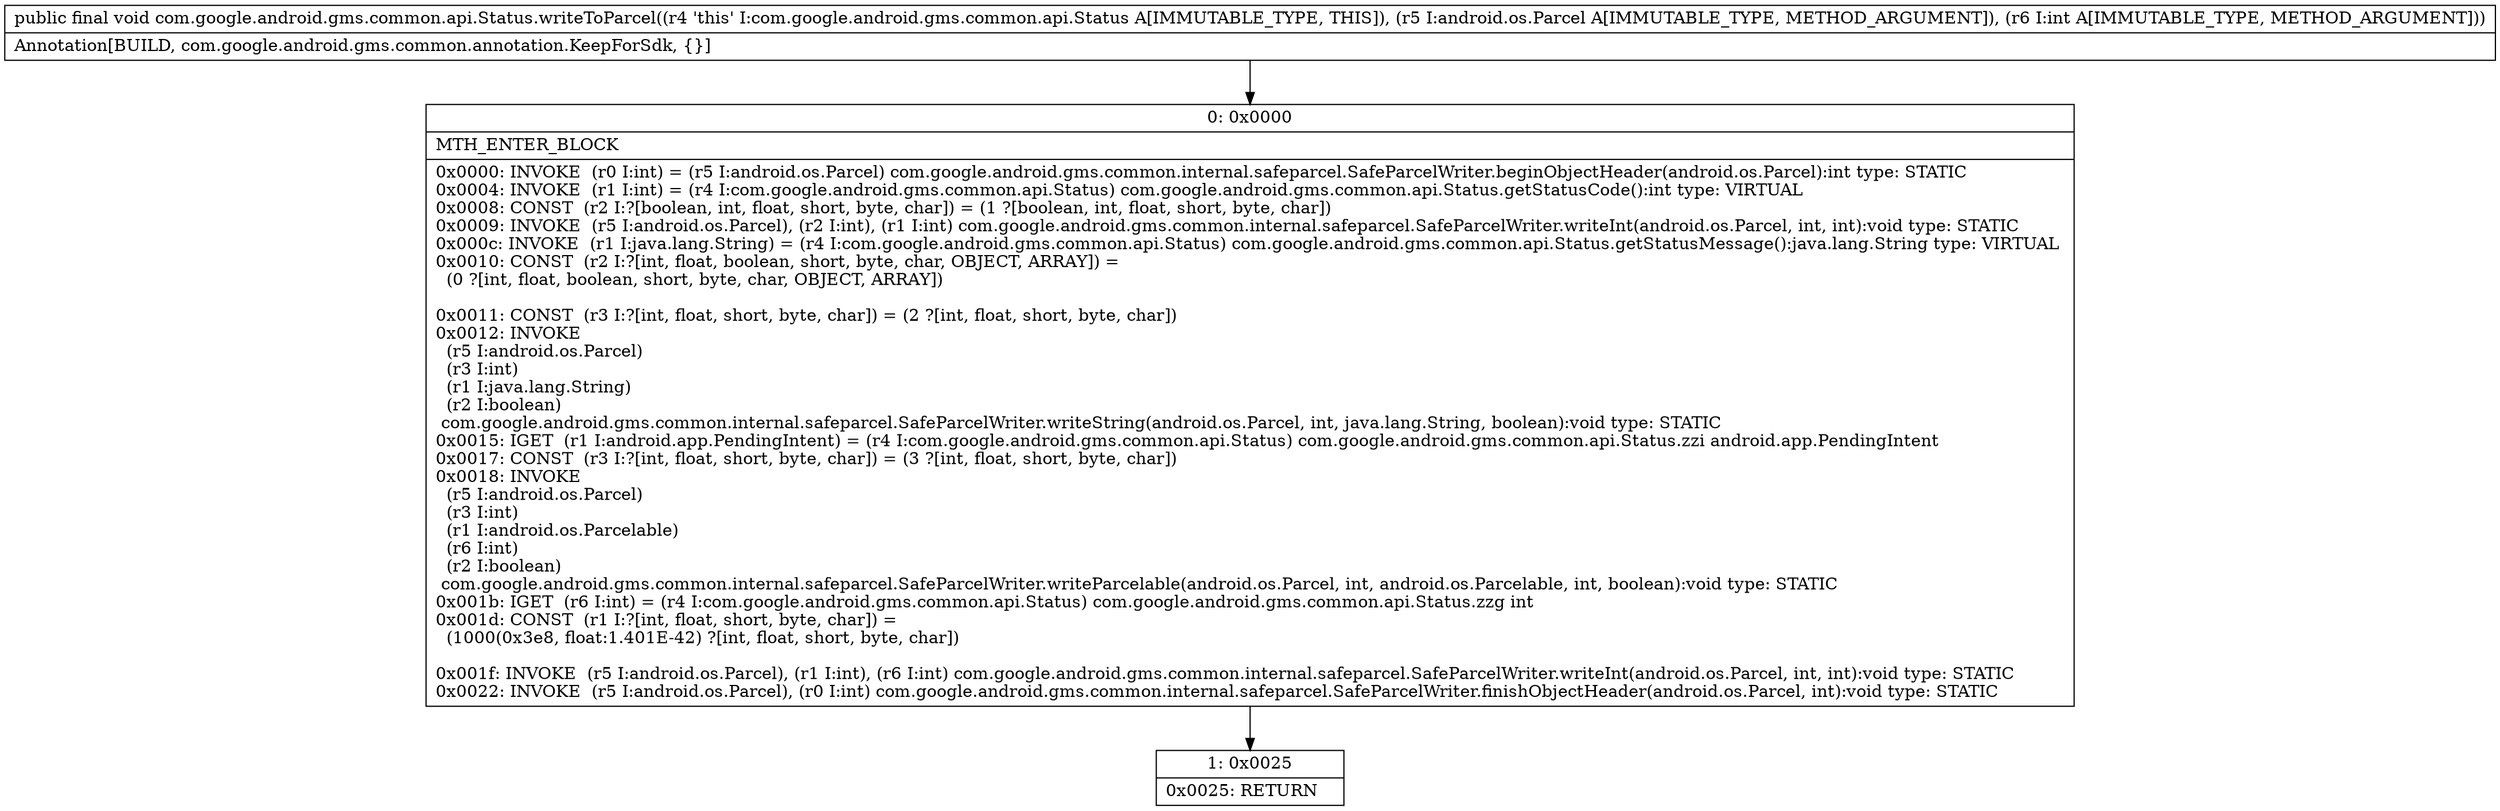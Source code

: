 digraph "CFG forcom.google.android.gms.common.api.Status.writeToParcel(Landroid\/os\/Parcel;I)V" {
Node_0 [shape=record,label="{0\:\ 0x0000|MTH_ENTER_BLOCK\l|0x0000: INVOKE  (r0 I:int) = (r5 I:android.os.Parcel) com.google.android.gms.common.internal.safeparcel.SafeParcelWriter.beginObjectHeader(android.os.Parcel):int type: STATIC \l0x0004: INVOKE  (r1 I:int) = (r4 I:com.google.android.gms.common.api.Status) com.google.android.gms.common.api.Status.getStatusCode():int type: VIRTUAL \l0x0008: CONST  (r2 I:?[boolean, int, float, short, byte, char]) = (1 ?[boolean, int, float, short, byte, char]) \l0x0009: INVOKE  (r5 I:android.os.Parcel), (r2 I:int), (r1 I:int) com.google.android.gms.common.internal.safeparcel.SafeParcelWriter.writeInt(android.os.Parcel, int, int):void type: STATIC \l0x000c: INVOKE  (r1 I:java.lang.String) = (r4 I:com.google.android.gms.common.api.Status) com.google.android.gms.common.api.Status.getStatusMessage():java.lang.String type: VIRTUAL \l0x0010: CONST  (r2 I:?[int, float, boolean, short, byte, char, OBJECT, ARRAY]) = \l  (0 ?[int, float, boolean, short, byte, char, OBJECT, ARRAY])\l \l0x0011: CONST  (r3 I:?[int, float, short, byte, char]) = (2 ?[int, float, short, byte, char]) \l0x0012: INVOKE  \l  (r5 I:android.os.Parcel)\l  (r3 I:int)\l  (r1 I:java.lang.String)\l  (r2 I:boolean)\l com.google.android.gms.common.internal.safeparcel.SafeParcelWriter.writeString(android.os.Parcel, int, java.lang.String, boolean):void type: STATIC \l0x0015: IGET  (r1 I:android.app.PendingIntent) = (r4 I:com.google.android.gms.common.api.Status) com.google.android.gms.common.api.Status.zzi android.app.PendingIntent \l0x0017: CONST  (r3 I:?[int, float, short, byte, char]) = (3 ?[int, float, short, byte, char]) \l0x0018: INVOKE  \l  (r5 I:android.os.Parcel)\l  (r3 I:int)\l  (r1 I:android.os.Parcelable)\l  (r6 I:int)\l  (r2 I:boolean)\l com.google.android.gms.common.internal.safeparcel.SafeParcelWriter.writeParcelable(android.os.Parcel, int, android.os.Parcelable, int, boolean):void type: STATIC \l0x001b: IGET  (r6 I:int) = (r4 I:com.google.android.gms.common.api.Status) com.google.android.gms.common.api.Status.zzg int \l0x001d: CONST  (r1 I:?[int, float, short, byte, char]) = \l  (1000(0x3e8, float:1.401E\-42) ?[int, float, short, byte, char])\l \l0x001f: INVOKE  (r5 I:android.os.Parcel), (r1 I:int), (r6 I:int) com.google.android.gms.common.internal.safeparcel.SafeParcelWriter.writeInt(android.os.Parcel, int, int):void type: STATIC \l0x0022: INVOKE  (r5 I:android.os.Parcel), (r0 I:int) com.google.android.gms.common.internal.safeparcel.SafeParcelWriter.finishObjectHeader(android.os.Parcel, int):void type: STATIC \l}"];
Node_1 [shape=record,label="{1\:\ 0x0025|0x0025: RETURN   \l}"];
MethodNode[shape=record,label="{public final void com.google.android.gms.common.api.Status.writeToParcel((r4 'this' I:com.google.android.gms.common.api.Status A[IMMUTABLE_TYPE, THIS]), (r5 I:android.os.Parcel A[IMMUTABLE_TYPE, METHOD_ARGUMENT]), (r6 I:int A[IMMUTABLE_TYPE, METHOD_ARGUMENT]))  | Annotation[BUILD, com.google.android.gms.common.annotation.KeepForSdk, \{\}]\l}"];
MethodNode -> Node_0;
Node_0 -> Node_1;
}

